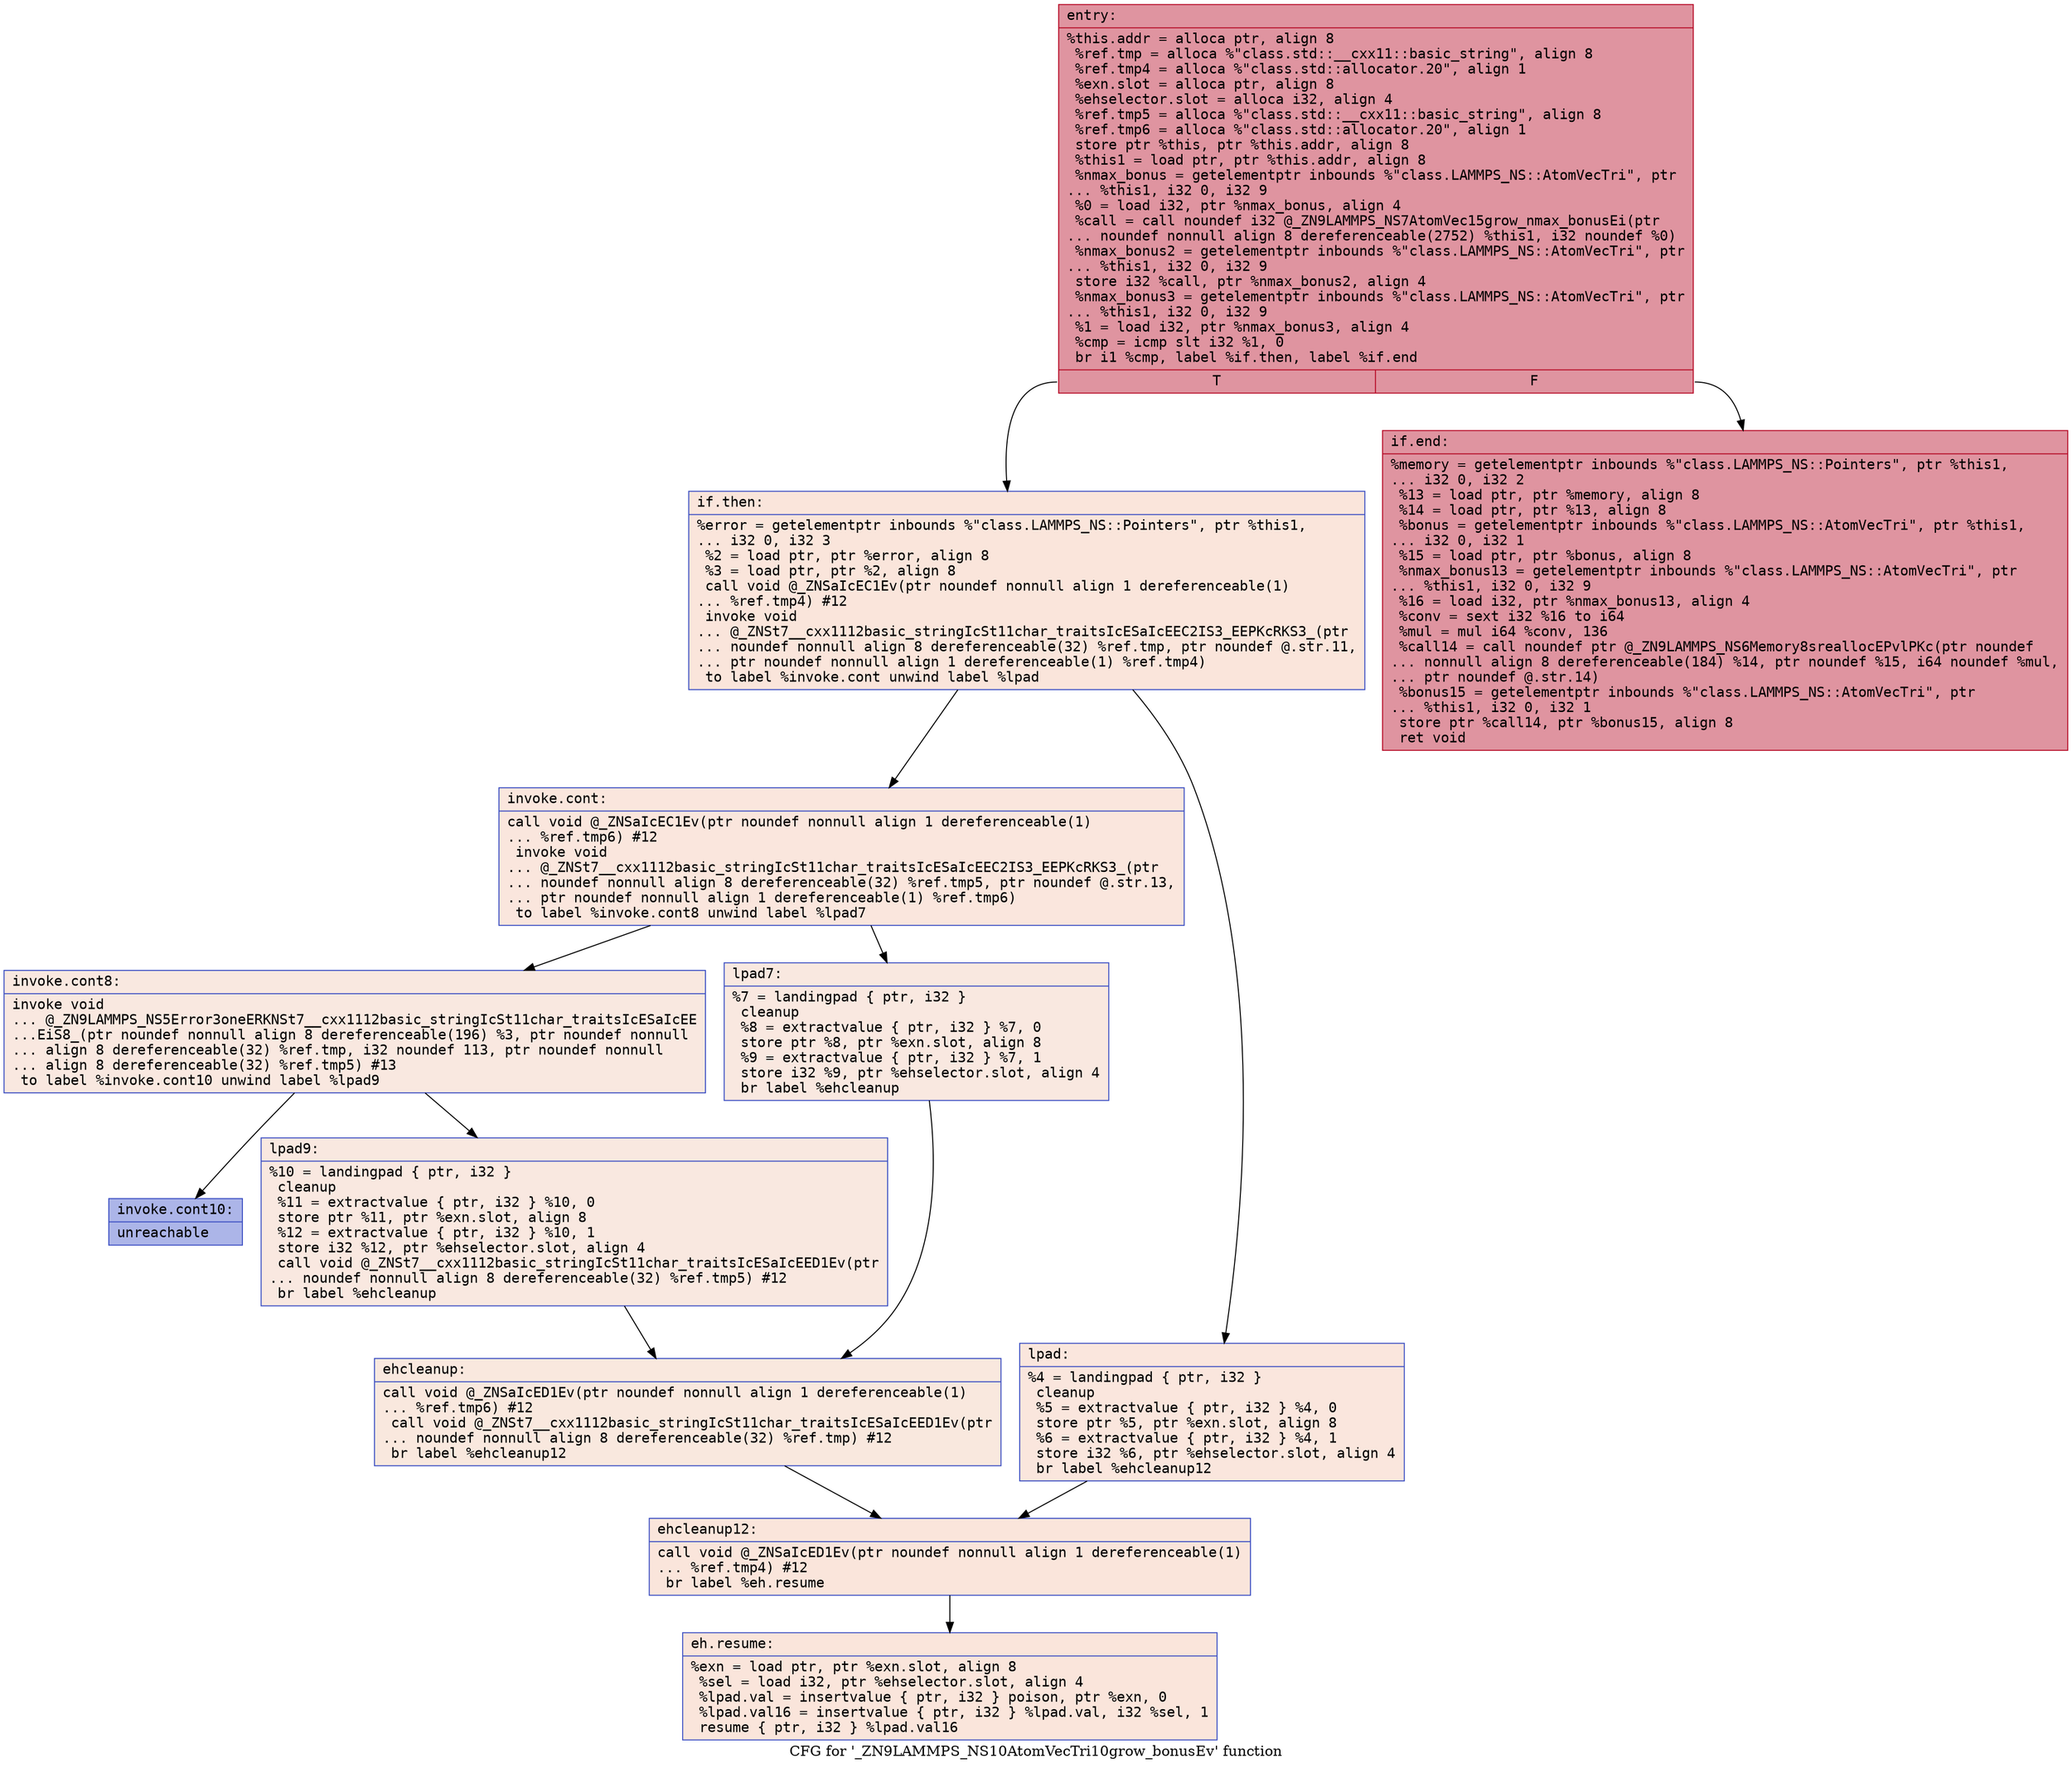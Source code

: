 digraph "CFG for '_ZN9LAMMPS_NS10AtomVecTri10grow_bonusEv' function" {
	label="CFG for '_ZN9LAMMPS_NS10AtomVecTri10grow_bonusEv' function";

	Node0x55c2b6664f20 [shape=record,color="#b70d28ff", style=filled, fillcolor="#b70d2870" fontname="Courier",label="{entry:\l|  %this.addr = alloca ptr, align 8\l  %ref.tmp = alloca %\"class.std::__cxx11::basic_string\", align 8\l  %ref.tmp4 = alloca %\"class.std::allocator.20\", align 1\l  %exn.slot = alloca ptr, align 8\l  %ehselector.slot = alloca i32, align 4\l  %ref.tmp5 = alloca %\"class.std::__cxx11::basic_string\", align 8\l  %ref.tmp6 = alloca %\"class.std::allocator.20\", align 1\l  store ptr %this, ptr %this.addr, align 8\l  %this1 = load ptr, ptr %this.addr, align 8\l  %nmax_bonus = getelementptr inbounds %\"class.LAMMPS_NS::AtomVecTri\", ptr\l... %this1, i32 0, i32 9\l  %0 = load i32, ptr %nmax_bonus, align 4\l  %call = call noundef i32 @_ZN9LAMMPS_NS7AtomVec15grow_nmax_bonusEi(ptr\l... noundef nonnull align 8 dereferenceable(2752) %this1, i32 noundef %0)\l  %nmax_bonus2 = getelementptr inbounds %\"class.LAMMPS_NS::AtomVecTri\", ptr\l... %this1, i32 0, i32 9\l  store i32 %call, ptr %nmax_bonus2, align 4\l  %nmax_bonus3 = getelementptr inbounds %\"class.LAMMPS_NS::AtomVecTri\", ptr\l... %this1, i32 0, i32 9\l  %1 = load i32, ptr %nmax_bonus3, align 4\l  %cmp = icmp slt i32 %1, 0\l  br i1 %cmp, label %if.then, label %if.end\l|{<s0>T|<s1>F}}"];
	Node0x55c2b6664f20:s0 -> Node0x55c2b6665dd0[tooltip="entry -> if.then\nProbability 0.00%" ];
	Node0x55c2b6664f20:s1 -> Node0x55c2b6665e40[tooltip="entry -> if.end\nProbability 100.00%" ];
	Node0x55c2b6665dd0 [shape=record,color="#3d50c3ff", style=filled, fillcolor="#f4c5ad70" fontname="Courier",label="{if.then:\l|  %error = getelementptr inbounds %\"class.LAMMPS_NS::Pointers\", ptr %this1,\l... i32 0, i32 3\l  %2 = load ptr, ptr %error, align 8\l  %3 = load ptr, ptr %2, align 8\l  call void @_ZNSaIcEC1Ev(ptr noundef nonnull align 1 dereferenceable(1)\l... %ref.tmp4) #12\l  invoke void\l... @_ZNSt7__cxx1112basic_stringIcSt11char_traitsIcESaIcEEC2IS3_EEPKcRKS3_(ptr\l... noundef nonnull align 8 dereferenceable(32) %ref.tmp, ptr noundef @.str.11,\l... ptr noundef nonnull align 1 dereferenceable(1) %ref.tmp4)\l          to label %invoke.cont unwind label %lpad\l}"];
	Node0x55c2b6665dd0 -> Node0x55c2b66662c0[tooltip="if.then -> invoke.cont\nProbability 50.00%" ];
	Node0x55c2b6665dd0 -> Node0x55c2b6666340[tooltip="if.then -> lpad\nProbability 50.00%" ];
	Node0x55c2b66662c0 [shape=record,color="#3d50c3ff", style=filled, fillcolor="#f3c7b170" fontname="Courier",label="{invoke.cont:\l|  call void @_ZNSaIcEC1Ev(ptr noundef nonnull align 1 dereferenceable(1)\l... %ref.tmp6) #12\l  invoke void\l... @_ZNSt7__cxx1112basic_stringIcSt11char_traitsIcESaIcEEC2IS3_EEPKcRKS3_(ptr\l... noundef nonnull align 8 dereferenceable(32) %ref.tmp5, ptr noundef @.str.13,\l... ptr noundef nonnull align 1 dereferenceable(1) %ref.tmp6)\l          to label %invoke.cont8 unwind label %lpad7\l}"];
	Node0x55c2b66662c0 -> Node0x55c2b6666660[tooltip="invoke.cont -> invoke.cont8\nProbability 50.00%" ];
	Node0x55c2b66662c0 -> Node0x55c2b66666b0[tooltip="invoke.cont -> lpad7\nProbability 50.00%" ];
	Node0x55c2b6666660 [shape=record,color="#3d50c3ff", style=filled, fillcolor="#f1ccb870" fontname="Courier",label="{invoke.cont8:\l|  invoke void\l... @_ZN9LAMMPS_NS5Error3oneERKNSt7__cxx1112basic_stringIcSt11char_traitsIcESaIcEE\l...EiS8_(ptr noundef nonnull align 8 dereferenceable(196) %3, ptr noundef nonnull\l... align 8 dereferenceable(32) %ref.tmp, i32 noundef 113, ptr noundef nonnull\l... align 8 dereferenceable(32) %ref.tmp5) #13\l          to label %invoke.cont10 unwind label %lpad9\l}"];
	Node0x55c2b6666660 -> Node0x55c2b6666610[tooltip="invoke.cont8 -> invoke.cont10\nProbability 0.00%" ];
	Node0x55c2b6666660 -> Node0x55c2b6666910[tooltip="invoke.cont8 -> lpad9\nProbability 100.00%" ];
	Node0x55c2b6666610 [shape=record,color="#3d50c3ff", style=filled, fillcolor="#4358cb70" fontname="Courier",label="{invoke.cont10:\l|  unreachable\l}"];
	Node0x55c2b6666340 [shape=record,color="#3d50c3ff", style=filled, fillcolor="#f3c7b170" fontname="Courier",label="{lpad:\l|  %4 = landingpad \{ ptr, i32 \}\l          cleanup\l  %5 = extractvalue \{ ptr, i32 \} %4, 0\l  store ptr %5, ptr %exn.slot, align 8\l  %6 = extractvalue \{ ptr, i32 \} %4, 1\l  store i32 %6, ptr %ehselector.slot, align 4\l  br label %ehcleanup12\l}"];
	Node0x55c2b6666340 -> Node0x55c2b6666f50[tooltip="lpad -> ehcleanup12\nProbability 100.00%" ];
	Node0x55c2b66666b0 [shape=record,color="#3d50c3ff", style=filled, fillcolor="#f1ccb870" fontname="Courier",label="{lpad7:\l|  %7 = landingpad \{ ptr, i32 \}\l          cleanup\l  %8 = extractvalue \{ ptr, i32 \} %7, 0\l  store ptr %8, ptr %exn.slot, align 8\l  %9 = extractvalue \{ ptr, i32 \} %7, 1\l  store i32 %9, ptr %ehselector.slot, align 4\l  br label %ehcleanup\l}"];
	Node0x55c2b66666b0 -> Node0x55c2b669e0d0[tooltip="lpad7 -> ehcleanup\nProbability 100.00%" ];
	Node0x55c2b6666910 [shape=record,color="#3d50c3ff", style=filled, fillcolor="#f1ccb870" fontname="Courier",label="{lpad9:\l|  %10 = landingpad \{ ptr, i32 \}\l          cleanup\l  %11 = extractvalue \{ ptr, i32 \} %10, 0\l  store ptr %11, ptr %exn.slot, align 8\l  %12 = extractvalue \{ ptr, i32 \} %10, 1\l  store i32 %12, ptr %ehselector.slot, align 4\l  call void @_ZNSt7__cxx1112basic_stringIcSt11char_traitsIcESaIcEED1Ev(ptr\l... noundef nonnull align 8 dereferenceable(32) %ref.tmp5) #12\l  br label %ehcleanup\l}"];
	Node0x55c2b6666910 -> Node0x55c2b669e0d0[tooltip="lpad9 -> ehcleanup\nProbability 100.00%" ];
	Node0x55c2b669e0d0 [shape=record,color="#3d50c3ff", style=filled, fillcolor="#f2cab570" fontname="Courier",label="{ehcleanup:\l|  call void @_ZNSaIcED1Ev(ptr noundef nonnull align 1 dereferenceable(1)\l... %ref.tmp6) #12\l  call void @_ZNSt7__cxx1112basic_stringIcSt11char_traitsIcESaIcEED1Ev(ptr\l... noundef nonnull align 8 dereferenceable(32) %ref.tmp) #12\l  br label %ehcleanup12\l}"];
	Node0x55c2b669e0d0 -> Node0x55c2b6666f50[tooltip="ehcleanup -> ehcleanup12\nProbability 100.00%" ];
	Node0x55c2b6666f50 [shape=record,color="#3d50c3ff", style=filled, fillcolor="#f4c5ad70" fontname="Courier",label="{ehcleanup12:\l|  call void @_ZNSaIcED1Ev(ptr noundef nonnull align 1 dereferenceable(1)\l... %ref.tmp4) #12\l  br label %eh.resume\l}"];
	Node0x55c2b6666f50 -> Node0x55c2b669e930[tooltip="ehcleanup12 -> eh.resume\nProbability 100.00%" ];
	Node0x55c2b6665e40 [shape=record,color="#b70d28ff", style=filled, fillcolor="#b70d2870" fontname="Courier",label="{if.end:\l|  %memory = getelementptr inbounds %\"class.LAMMPS_NS::Pointers\", ptr %this1,\l... i32 0, i32 2\l  %13 = load ptr, ptr %memory, align 8\l  %14 = load ptr, ptr %13, align 8\l  %bonus = getelementptr inbounds %\"class.LAMMPS_NS::AtomVecTri\", ptr %this1,\l... i32 0, i32 1\l  %15 = load ptr, ptr %bonus, align 8\l  %nmax_bonus13 = getelementptr inbounds %\"class.LAMMPS_NS::AtomVecTri\", ptr\l... %this1, i32 0, i32 9\l  %16 = load i32, ptr %nmax_bonus13, align 4\l  %conv = sext i32 %16 to i64\l  %mul = mul i64 %conv, 136\l  %call14 = call noundef ptr @_ZN9LAMMPS_NS6Memory8sreallocEPvlPKc(ptr noundef\l... nonnull align 8 dereferenceable(184) %14, ptr noundef %15, i64 noundef %mul,\l... ptr noundef @.str.14)\l  %bonus15 = getelementptr inbounds %\"class.LAMMPS_NS::AtomVecTri\", ptr\l... %this1, i32 0, i32 1\l  store ptr %call14, ptr %bonus15, align 8\l  ret void\l}"];
	Node0x55c2b669e930 [shape=record,color="#3d50c3ff", style=filled, fillcolor="#f4c5ad70" fontname="Courier",label="{eh.resume:\l|  %exn = load ptr, ptr %exn.slot, align 8\l  %sel = load i32, ptr %ehselector.slot, align 4\l  %lpad.val = insertvalue \{ ptr, i32 \} poison, ptr %exn, 0\l  %lpad.val16 = insertvalue \{ ptr, i32 \} %lpad.val, i32 %sel, 1\l  resume \{ ptr, i32 \} %lpad.val16\l}"];
}

